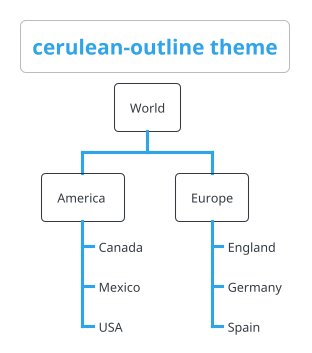 ' Do not edit
' Theme Gallery
' autogenerated by script
'
@startwbs
!theme cerulean-outline
title cerulean-outline theme
* World
** America 
***_ Canada 
***_ Mexico
***_ USA
** Europe
***_  England
***_  Germany
***_  Spain
@endwbs
